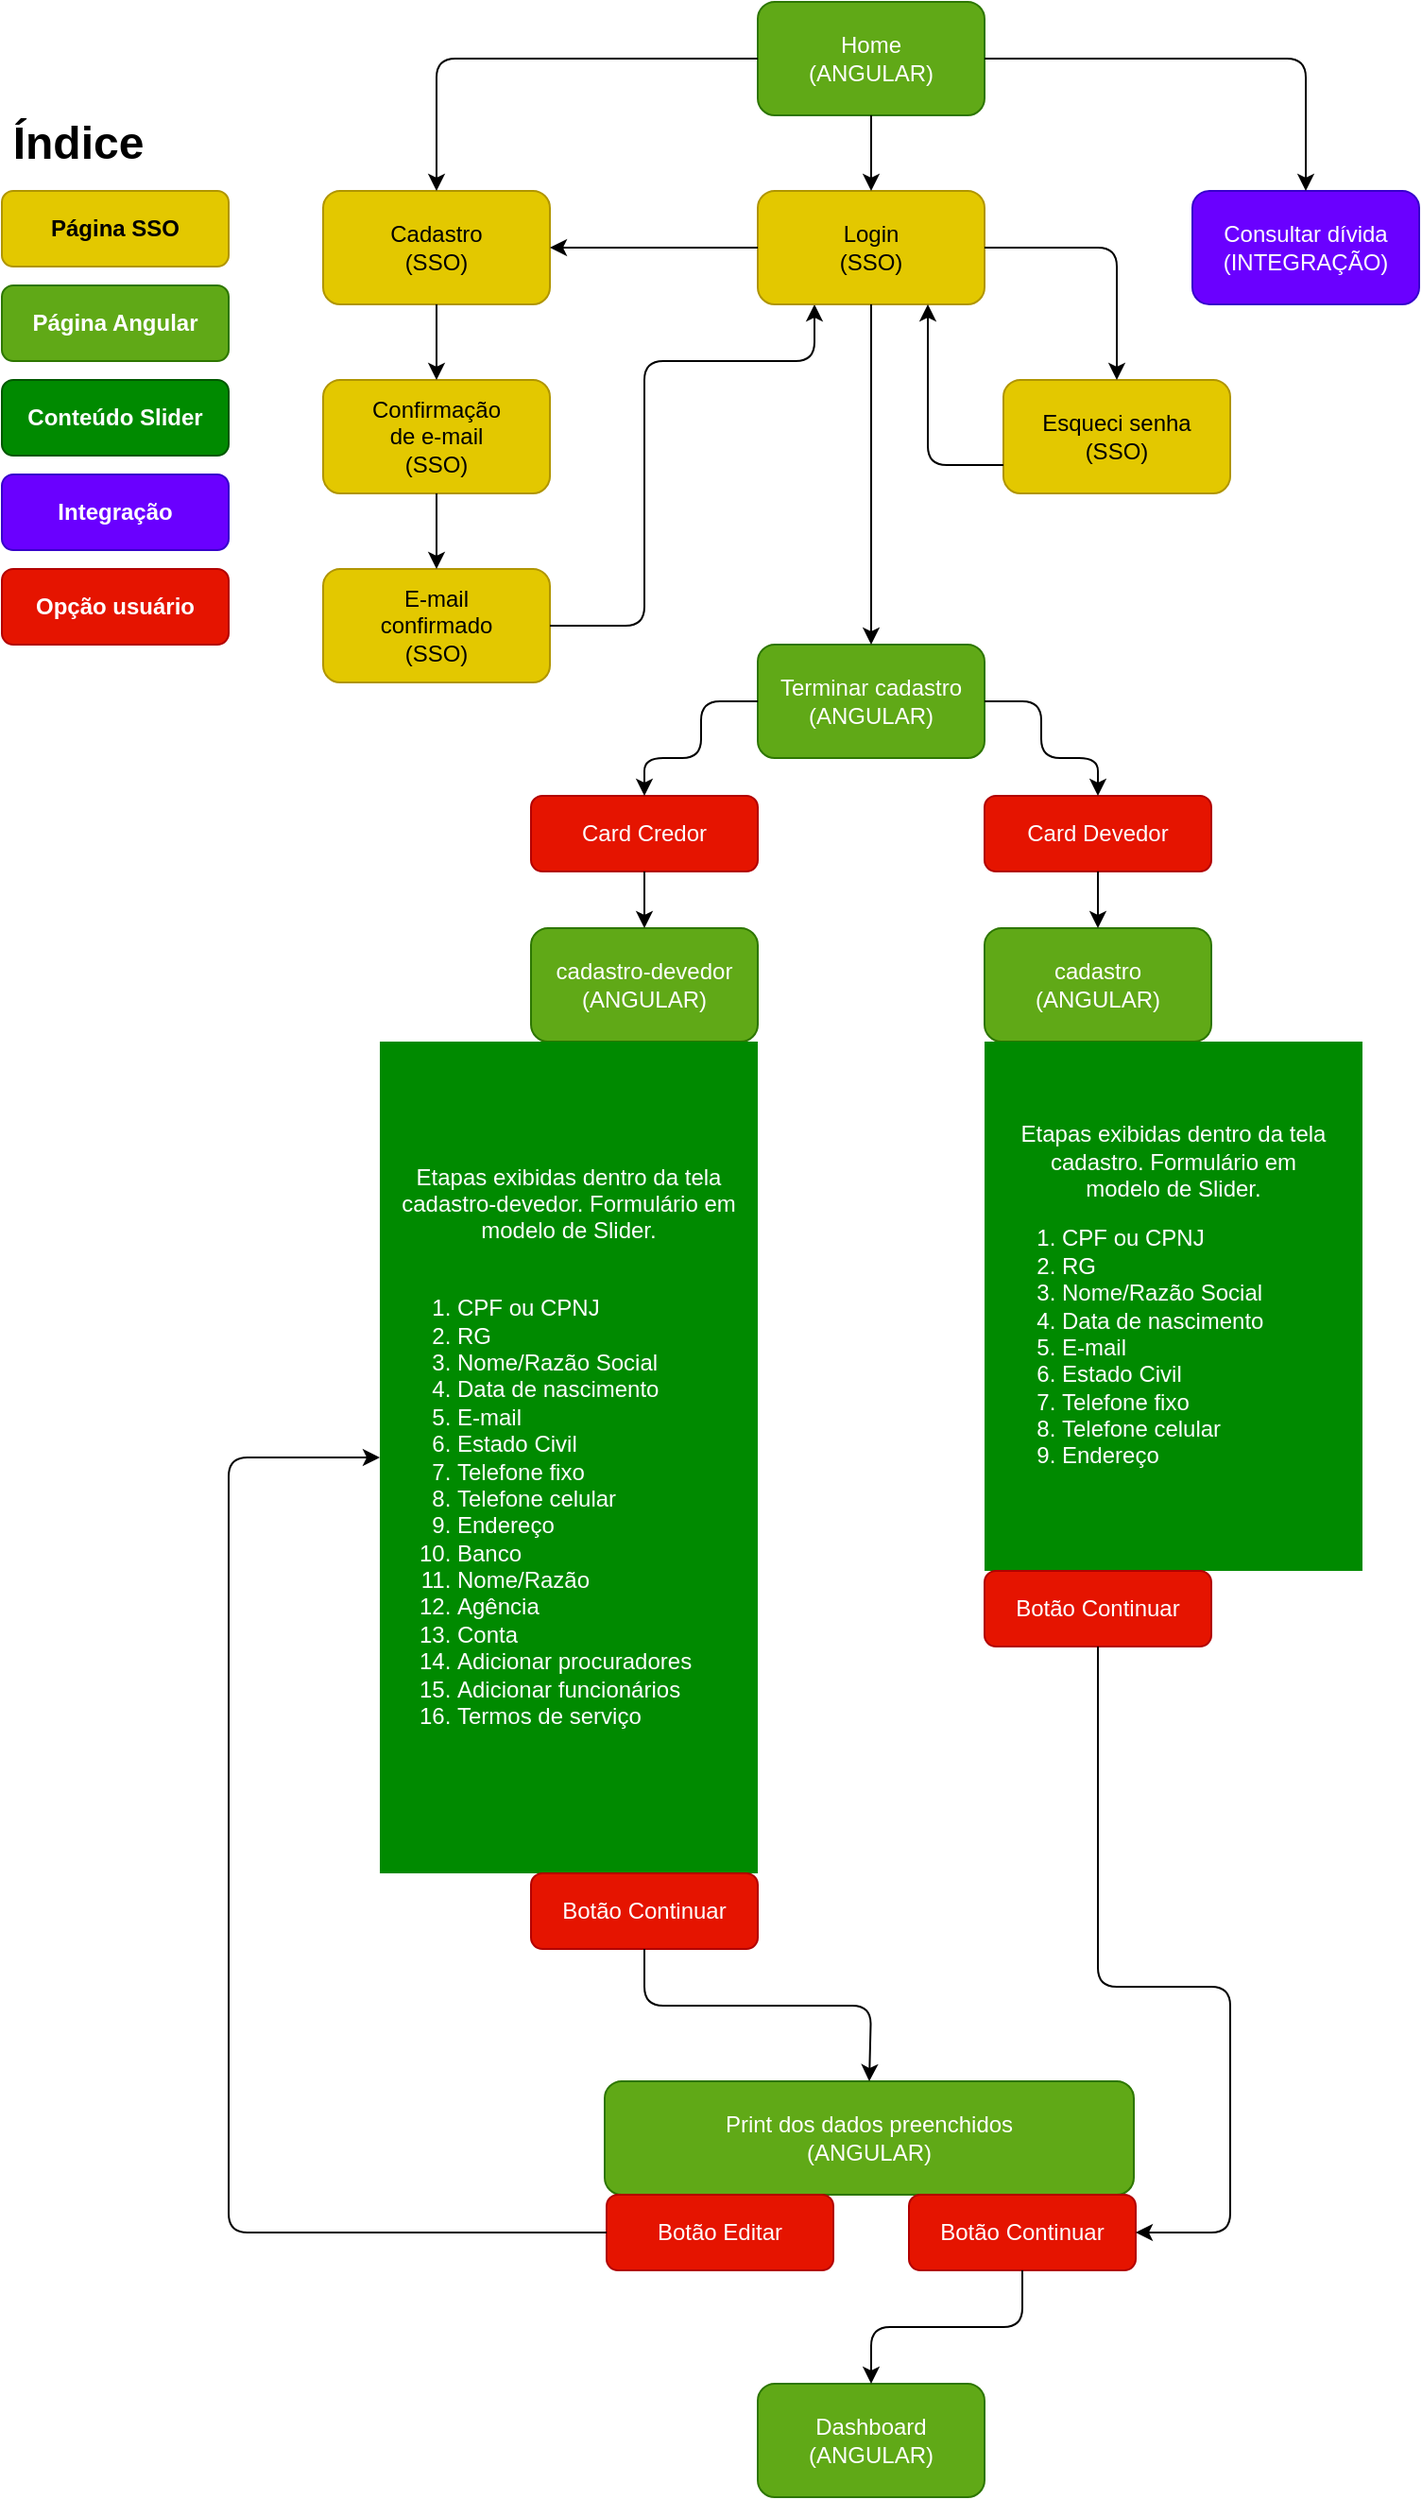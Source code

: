 <mxfile>
    <diagram id="sNV6Xu8U-iDpk_WQq7km" name="Fluxo inicial">
        <mxGraphModel dx="1074" dy="518" grid="1" gridSize="10" guides="1" tooltips="1" connect="1" arrows="1" fold="1" page="1" pageScale="1" pageWidth="827" pageHeight="1169" math="0" shadow="0">
            <root>
                <mxCell id="0"/>
                <mxCell id="1" parent="0"/>
                <mxCell id="2" value="Home&lt;br&gt;(ANGULAR)" style="rounded=1;whiteSpace=wrap;html=1;fillColor=#60a917;strokeColor=#2D7600;fontColor=#ffffff;" parent="1" vertex="1">
                    <mxGeometry x="441" y="20" width="120" height="60" as="geometry"/>
                </mxCell>
                <mxCell id="4" value="Cadastro&lt;br&gt;(SSO)" style="rounded=1;whiteSpace=wrap;html=1;fillColor=#e3c800;strokeColor=#B09500;fontColor=#000000;" parent="1" vertex="1">
                    <mxGeometry x="211" y="120" width="120" height="60" as="geometry"/>
                </mxCell>
                <mxCell id="7" value="Confirmação&lt;br&gt;de e-mail&lt;br&gt;(SSO)" style="rounded=1;whiteSpace=wrap;html=1;fillColor=#e3c800;strokeColor=#B09500;fontColor=#000000;" parent="1" vertex="1">
                    <mxGeometry x="211" y="220" width="120" height="60" as="geometry"/>
                </mxCell>
                <mxCell id="8" value="E-mail&lt;br&gt;confirmado&lt;br&gt;(SSO)" style="rounded=1;whiteSpace=wrap;html=1;fillColor=#e3c800;strokeColor=#B09500;fontColor=#000000;" parent="1" vertex="1">
                    <mxGeometry x="211" y="320" width="120" height="60" as="geometry"/>
                </mxCell>
                <mxCell id="10" value="" style="endArrow=classic;html=1;entryX=0.25;entryY=1;entryDx=0;entryDy=0;exitX=1;exitY=0.5;exitDx=0;exitDy=0;" parent="1" source="8" target="11" edge="1">
                    <mxGeometry width="50" height="50" relative="1" as="geometry">
                        <mxPoint x="251" y="520" as="sourcePoint"/>
                        <mxPoint x="571" y="350" as="targetPoint"/>
                        <Array as="points">
                            <mxPoint x="381" y="350"/>
                            <mxPoint x="381" y="210"/>
                            <mxPoint x="471" y="210"/>
                        </Array>
                    </mxGeometry>
                </mxCell>
                <mxCell id="11" value="Login&lt;br&gt;(SSO)" style="rounded=1;whiteSpace=wrap;html=1;fillColor=#e3c800;strokeColor=#B09500;fontColor=#000000;" parent="1" vertex="1">
                    <mxGeometry x="441" y="120" width="120" height="60" as="geometry"/>
                </mxCell>
                <mxCell id="13" value="" style="endArrow=classic;html=1;exitX=0.5;exitY=1;exitDx=0;exitDy=0;" parent="1" source="2" target="11" edge="1">
                    <mxGeometry width="50" height="50" relative="1" as="geometry">
                        <mxPoint x="261" y="530" as="sourcePoint"/>
                        <mxPoint x="551" y="410" as="targetPoint"/>
                    </mxGeometry>
                </mxCell>
                <mxCell id="14" value="" style="endArrow=classic;html=1;exitX=0;exitY=0.5;exitDx=0;exitDy=0;" parent="1" source="2" edge="1">
                    <mxGeometry width="50" height="50" relative="1" as="geometry">
                        <mxPoint x="421" y="440" as="sourcePoint"/>
                        <mxPoint x="271" y="120" as="targetPoint"/>
                        <Array as="points">
                            <mxPoint x="271" y="50"/>
                        </Array>
                    </mxGeometry>
                </mxCell>
                <mxCell id="16" value="Terminar cadastro&lt;br&gt;(ANGULAR)" style="rounded=1;whiteSpace=wrap;html=1;fillColor=#60a917;strokeColor=#2D7600;fontColor=#ffffff;" parent="1" vertex="1">
                    <mxGeometry x="441" y="360" width="120" height="60" as="geometry"/>
                </mxCell>
                <mxCell id="17" value="" style="endArrow=classic;html=1;exitX=0.5;exitY=1;exitDx=0;exitDy=0;entryX=0.5;entryY=0;entryDx=0;entryDy=0;" parent="1" source="11" target="16" edge="1">
                    <mxGeometry width="50" height="50" relative="1" as="geometry">
                        <mxPoint x="491" y="560" as="sourcePoint"/>
                        <mxPoint x="541" y="510" as="targetPoint"/>
                    </mxGeometry>
                </mxCell>
                <mxCell id="18" value="" style="endArrow=classic;html=1;entryX=0.5;entryY=0;entryDx=0;entryDy=0;exitX=0.5;exitY=1;exitDx=0;exitDy=0;" parent="1" source="4" target="7" edge="1">
                    <mxGeometry width="50" height="50" relative="1" as="geometry">
                        <mxPoint x="141" y="380.0" as="sourcePoint"/>
                        <mxPoint x="281" y="490" as="targetPoint"/>
                    </mxGeometry>
                </mxCell>
                <mxCell id="19" value="" style="endArrow=classic;html=1;exitX=0.5;exitY=1;exitDx=0;exitDy=0;entryX=0.5;entryY=0;entryDx=0;entryDy=0;" parent="1" source="7" target="8" edge="1">
                    <mxGeometry width="50" height="50" relative="1" as="geometry">
                        <mxPoint x="231" y="540" as="sourcePoint"/>
                        <mxPoint x="281" y="490" as="targetPoint"/>
                    </mxGeometry>
                </mxCell>
                <mxCell id="20" value="Esqueci senha&lt;br&gt;(SSO)" style="rounded=1;whiteSpace=wrap;html=1;fillColor=#e3c800;strokeColor=#B09500;fontColor=#000000;" parent="1" vertex="1">
                    <mxGeometry x="571" y="220" width="120" height="60" as="geometry"/>
                </mxCell>
                <mxCell id="21" value="" style="endArrow=classic;html=1;entryX=0.5;entryY=0;entryDx=0;entryDy=0;exitX=1;exitY=0.5;exitDx=0;exitDy=0;" parent="1" source="11" target="20" edge="1">
                    <mxGeometry width="50" height="50" relative="1" as="geometry">
                        <mxPoint x="571" y="200" as="sourcePoint"/>
                        <mxPoint x="591" y="380" as="targetPoint"/>
                        <Array as="points">
                            <mxPoint x="631" y="150"/>
                        </Array>
                    </mxGeometry>
                </mxCell>
                <mxCell id="23" value="" style="endArrow=classic;html=1;exitX=0;exitY=0.75;exitDx=0;exitDy=0;entryX=0.75;entryY=1;entryDx=0;entryDy=0;" parent="1" source="20" target="11" edge="1">
                    <mxGeometry width="50" height="50" relative="1" as="geometry">
                        <mxPoint x="671" y="240" as="sourcePoint"/>
                        <mxPoint x="611" y="180" as="targetPoint"/>
                        <Array as="points">
                            <mxPoint x="531" y="265"/>
                        </Array>
                    </mxGeometry>
                </mxCell>
                <mxCell id="24" value="" style="endArrow=classic;html=1;entryX=1;entryY=0.5;entryDx=0;entryDy=0;" parent="1" source="11" target="4" edge="1">
                    <mxGeometry width="50" height="50" relative="1" as="geometry">
                        <mxPoint x="531" y="240" as="sourcePoint"/>
                        <mxPoint x="551" y="240" as="targetPoint"/>
                    </mxGeometry>
                </mxCell>
                <mxCell id="25" value="Consultar dívida&lt;br&gt;(INTEGRAÇÃO)" style="rounded=1;whiteSpace=wrap;html=1;fillColor=#6a00ff;strokeColor=#3700CC;fontColor=#ffffff;" parent="1" vertex="1">
                    <mxGeometry x="671" y="120" width="120" height="60" as="geometry"/>
                </mxCell>
                <mxCell id="26" value="" style="endArrow=classic;html=1;exitX=1;exitY=0.5;exitDx=0;exitDy=0;entryX=0.5;entryY=0;entryDx=0;entryDy=0;" parent="1" source="2" target="25" edge="1">
                    <mxGeometry width="50" height="50" relative="1" as="geometry">
                        <mxPoint x="530.52" y="100.005" as="sourcePoint"/>
                        <mxPoint x="731" y="120" as="targetPoint"/>
                        <Array as="points">
                            <mxPoint x="731" y="50"/>
                        </Array>
                    </mxGeometry>
                </mxCell>
                <mxCell id="27" value="Card Credor" style="rounded=1;whiteSpace=wrap;html=1;fillColor=#e51400;strokeColor=#B20000;fontColor=#ffffff;" parent="1" vertex="1">
                    <mxGeometry x="321" y="440" width="120" height="40" as="geometry"/>
                </mxCell>
                <mxCell id="28" value="Card Devedor" style="rounded=1;whiteSpace=wrap;html=1;fillColor=#e51400;strokeColor=#B20000;fontColor=#ffffff;" parent="1" vertex="1">
                    <mxGeometry x="561" y="440" width="120" height="40" as="geometry"/>
                </mxCell>
                <mxCell id="29" value="cadastro-devedor&lt;br&gt;(ANGULAR)" style="rounded=1;whiteSpace=wrap;html=1;fillColor=#60a917;fontColor=#ffffff;strokeColor=#2D7600;" parent="1" vertex="1">
                    <mxGeometry x="321" y="510" width="120" height="60" as="geometry"/>
                </mxCell>
                <mxCell id="30" value="cadastro&lt;br&gt;(ANGULAR)" style="rounded=1;whiteSpace=wrap;html=1;fillColor=#60a917;fontColor=#ffffff;strokeColor=#2D7600;" parent="1" vertex="1">
                    <mxGeometry x="561" y="510" width="120" height="60" as="geometry"/>
                </mxCell>
                <mxCell id="31" value="" style="endArrow=classic;html=1;exitX=0.5;exitY=1;exitDx=0;exitDy=0;entryX=0.5;entryY=0;entryDx=0;entryDy=0;" parent="1" source="27" target="29" edge="1">
                    <mxGeometry width="50" height="50" relative="1" as="geometry">
                        <mxPoint x="380.5" y="530" as="sourcePoint"/>
                        <mxPoint x="380.5" y="670" as="targetPoint"/>
                    </mxGeometry>
                </mxCell>
                <mxCell id="32" value="" style="endArrow=classic;html=1;exitX=0.5;exitY=1;exitDx=0;exitDy=0;entryX=0.5;entryY=0;entryDx=0;entryDy=0;" parent="1" source="28" target="30" edge="1">
                    <mxGeometry width="50" height="50" relative="1" as="geometry">
                        <mxPoint x="621" y="520" as="sourcePoint"/>
                        <mxPoint x="631" y="530" as="targetPoint"/>
                    </mxGeometry>
                </mxCell>
                <mxCell id="33" value="" style="endArrow=classic;html=1;entryX=0.5;entryY=0;entryDx=0;entryDy=0;exitX=0;exitY=0.5;exitDx=0;exitDy=0;" parent="1" source="16" target="27" edge="1">
                    <mxGeometry width="50" height="50" relative="1" as="geometry">
                        <mxPoint x="421" y="419" as="sourcePoint"/>
                        <mxPoint x="311" y="419" as="targetPoint"/>
                        <Array as="points">
                            <mxPoint x="411" y="390"/>
                            <mxPoint x="411" y="420"/>
                            <mxPoint x="381" y="420"/>
                        </Array>
                    </mxGeometry>
                </mxCell>
                <mxCell id="34" value="" style="endArrow=classic;html=1;exitX=1;exitY=0.5;exitDx=0;exitDy=0;entryX=0.5;entryY=0;entryDx=0;entryDy=0;" parent="1" source="16" target="28" edge="1">
                    <mxGeometry width="50" height="50" relative="1" as="geometry">
                        <mxPoint x="681" y="390" as="sourcePoint"/>
                        <mxPoint x="631" y="440" as="targetPoint"/>
                        <Array as="points">
                            <mxPoint x="591" y="390"/>
                            <mxPoint x="591" y="420"/>
                            <mxPoint x="621" y="420"/>
                        </Array>
                    </mxGeometry>
                </mxCell>
                <mxCell id="35" value="Etapas exibidas dentro da tela cadastro-devedor. Formulário em modelo de Slider.&lt;br&gt;&lt;br&gt;&lt;ol&gt;&lt;li style=&quot;text-align: left&quot;&gt;CPF ou CPNJ&lt;/li&gt;&lt;li style=&quot;text-align: left&quot;&gt;RG&lt;/li&gt;&lt;li style=&quot;text-align: left&quot;&gt;Nome/Razão Social&lt;/li&gt;&lt;li style=&quot;text-align: left&quot;&gt;Data de nascimento&lt;/li&gt;&lt;li style=&quot;text-align: left&quot;&gt;E-mail&lt;/li&gt;&lt;li style=&quot;text-align: left&quot;&gt;Estado Civil&lt;/li&gt;&lt;li style=&quot;text-align: left&quot;&gt;Telefone fixo&lt;/li&gt;&lt;li style=&quot;text-align: left&quot;&gt;Telefone celular&lt;/li&gt;&lt;li style=&quot;text-align: left&quot;&gt;Endereço&lt;br&gt;&lt;/li&gt;&lt;li style=&quot;text-align: left&quot;&gt;Banco&lt;/li&gt;&lt;li style=&quot;text-align: left&quot;&gt;Nome/Razão&lt;/li&gt;&lt;li style=&quot;text-align: left&quot;&gt;Agência&lt;/li&gt;&lt;li style=&quot;text-align: left&quot;&gt;Conta&lt;/li&gt;&lt;li style=&quot;text-align: left&quot;&gt;Adicionar procuradores&lt;/li&gt;&lt;li style=&quot;text-align: left&quot;&gt;Adicionar funcionários&lt;/li&gt;&lt;li style=&quot;text-align: left&quot;&gt;Termos de serviço&lt;/li&gt;&lt;/ol&gt;" style="rounded=0;whiteSpace=wrap;html=1;fillColor=#008a00;fontColor=#ffffff;strokeColor=none;" parent="1" vertex="1">
                    <mxGeometry x="241" y="570" width="200" height="440" as="geometry"/>
                </mxCell>
                <mxCell id="36" value="Botão Continuar" style="rounded=1;whiteSpace=wrap;html=1;fillColor=#e51400;strokeColor=#B20000;fontColor=#ffffff;" parent="1" vertex="1">
                    <mxGeometry x="321" y="1010" width="120" height="40" as="geometry"/>
                </mxCell>
                <mxCell id="37" value="Print dos dados preenchidos&lt;br&gt;(ANGULAR)" style="rounded=1;whiteSpace=wrap;html=1;fillColor=#60a917;strokeColor=#2D7600;fontColor=#ffffff;" parent="1" vertex="1">
                    <mxGeometry x="360" y="1120" width="280" height="60" as="geometry"/>
                </mxCell>
                <mxCell id="38" value="Botão Editar" style="rounded=1;whiteSpace=wrap;html=1;fillColor=#e51400;strokeColor=#B20000;fontColor=#ffffff;" parent="1" vertex="1">
                    <mxGeometry x="361" y="1180" width="120" height="40" as="geometry"/>
                </mxCell>
                <mxCell id="39" value="Botão Continuar" style="rounded=1;whiteSpace=wrap;html=1;fillColor=#e51400;strokeColor=#B20000;fontColor=#ffffff;" parent="1" vertex="1">
                    <mxGeometry x="521" y="1180" width="120" height="40" as="geometry"/>
                </mxCell>
                <mxCell id="40" value="Dashboard&lt;br&gt;(ANGULAR)" style="rounded=1;whiteSpace=wrap;html=1;fillColor=#60a917;strokeColor=#2D7600;fontColor=#ffffff;" parent="1" vertex="1">
                    <mxGeometry x="441" y="1280" width="120" height="60" as="geometry"/>
                </mxCell>
                <mxCell id="41" value="" style="endArrow=classic;html=1;entryX=0;entryY=0.5;entryDx=0;entryDy=0;exitX=0;exitY=0.5;exitDx=0;exitDy=0;" parent="1" source="38" target="35" edge="1">
                    <mxGeometry width="50" height="50" relative="1" as="geometry">
                        <mxPoint x="161" y="1060" as="sourcePoint"/>
                        <mxPoint x="171.0" y="700" as="targetPoint"/>
                        <Array as="points">
                            <mxPoint x="161" y="1200"/>
                            <mxPoint x="161" y="790"/>
                        </Array>
                    </mxGeometry>
                </mxCell>
                <mxCell id="44" value="Etapas exibidas dentro da tela cadastro. Formulário em&lt;br&gt;modelo de Slider.&lt;br&gt;&lt;ol&gt;&lt;li style=&quot;text-align: left&quot;&gt;CPF ou CPNJ&lt;/li&gt;&lt;li style=&quot;text-align: left&quot;&gt;RG&lt;/li&gt;&lt;li style=&quot;text-align: left&quot;&gt;Nome/Razão Social&lt;/li&gt;&lt;li style=&quot;text-align: left&quot;&gt;Data de nascimento&lt;/li&gt;&lt;li style=&quot;text-align: left&quot;&gt;E-mail&lt;/li&gt;&lt;li style=&quot;text-align: left&quot;&gt;Estado Civil&lt;/li&gt;&lt;li style=&quot;text-align: left&quot;&gt;Telefone fixo&lt;/li&gt;&lt;li style=&quot;text-align: left&quot;&gt;Telefone celular&lt;/li&gt;&lt;li style=&quot;text-align: left&quot;&gt;Endereço&lt;/li&gt;&lt;/ol&gt;" style="rounded=0;whiteSpace=wrap;html=1;fillColor=#008a00;fontColor=#ffffff;strokeColor=none;" parent="1" vertex="1">
                    <mxGeometry x="561" y="570" width="200" height="280" as="geometry"/>
                </mxCell>
                <mxCell id="45" value="" style="endArrow=classic;html=1;exitX=0.5;exitY=1;exitDx=0;exitDy=0;entryX=0.5;entryY=0;entryDx=0;entryDy=0;" parent="1" source="36" target="37" edge="1">
                    <mxGeometry width="50" height="50" relative="1" as="geometry">
                        <mxPoint x="380.76" y="1060" as="sourcePoint"/>
                        <mxPoint x="391" y="1080" as="targetPoint"/>
                        <Array as="points">
                            <mxPoint x="381" y="1080"/>
                            <mxPoint x="501" y="1080"/>
                        </Array>
                    </mxGeometry>
                </mxCell>
                <mxCell id="46" value="Botão Continuar" style="rounded=1;whiteSpace=wrap;html=1;fillColor=#e51400;strokeColor=#B20000;fontColor=#ffffff;" parent="1" vertex="1">
                    <mxGeometry x="561" y="850" width="120" height="40" as="geometry"/>
                </mxCell>
                <mxCell id="47" value="" style="endArrow=classic;html=1;entryX=1;entryY=0.5;entryDx=0;entryDy=0;exitX=0.5;exitY=1;exitDx=0;exitDy=0;" parent="1" source="46" target="39" edge="1">
                    <mxGeometry width="50" height="50" relative="1" as="geometry">
                        <mxPoint x="671" y="1325" as="sourcePoint"/>
                        <mxPoint x="671" y="1050" as="targetPoint"/>
                        <Array as="points">
                            <mxPoint x="621" y="1070"/>
                            <mxPoint x="691" y="1070"/>
                            <mxPoint x="691" y="1200"/>
                        </Array>
                    </mxGeometry>
                </mxCell>
                <mxCell id="48" value="" style="endArrow=classic;html=1;exitX=0.5;exitY=1;exitDx=0;exitDy=0;entryX=0.5;entryY=0;entryDx=0;entryDy=0;" parent="1" source="39" target="40" edge="1">
                    <mxGeometry width="50" height="50" relative="1" as="geometry">
                        <mxPoint x="580.8" y="1030" as="sourcePoint"/>
                        <mxPoint x="580.8" y="1060" as="targetPoint"/>
                        <Array as="points">
                            <mxPoint x="581" y="1250"/>
                            <mxPoint x="501" y="1250"/>
                        </Array>
                    </mxGeometry>
                </mxCell>
                <mxCell id="49" value="&lt;b&gt;Página SSO&lt;/b&gt;" style="rounded=1;whiteSpace=wrap;html=1;fillColor=#e3c800;strokeColor=#B09500;fontColor=#000000;" parent="1" vertex="1">
                    <mxGeometry x="41" y="120" width="120" height="40" as="geometry"/>
                </mxCell>
                <mxCell id="50" value="&lt;b&gt;Página Angular&lt;/b&gt;" style="rounded=1;whiteSpace=wrap;html=1;fillColor=#60a917;strokeColor=#2D7600;fontColor=#ffffff;" parent="1" vertex="1">
                    <mxGeometry x="41" y="170" width="120" height="40" as="geometry"/>
                </mxCell>
                <mxCell id="51" value="&lt;b&gt;Integração&lt;/b&gt;" style="rounded=1;whiteSpace=wrap;html=1;fillColor=#6a00ff;strokeColor=#3700CC;fontColor=#ffffff;" parent="1" vertex="1">
                    <mxGeometry x="41" y="270" width="120" height="40" as="geometry"/>
                </mxCell>
                <mxCell id="52" value="&lt;b&gt;Opção usuário&lt;/b&gt;" style="rounded=1;whiteSpace=wrap;html=1;fillColor=#e51400;strokeColor=#B20000;fontColor=#ffffff;" parent="1" vertex="1">
                    <mxGeometry x="41" y="320" width="120" height="40" as="geometry"/>
                </mxCell>
                <mxCell id="53" value="&lt;b style=&quot;font-size: 24px;&quot;&gt;Índice&lt;/b&gt;" style="text;html=1;align=center;verticalAlign=middle;resizable=0;points=[];autosize=1;strokeColor=none;fontSize=24;" parent="1" vertex="1">
                    <mxGeometry x="41" y="80" width="80" height="30" as="geometry"/>
                </mxCell>
                <mxCell id="54" value="&lt;b&gt;Conteúdo Slider&lt;/b&gt;" style="rounded=1;whiteSpace=wrap;html=1;fillColor=#008a00;strokeColor=#005700;fontColor=#ffffff;" parent="1" vertex="1">
                    <mxGeometry x="41" y="220" width="120" height="40" as="geometry"/>
                </mxCell>
            </root>
        </mxGraphModel>
    </diagram>
    <diagram id="yCUE-sluDngQxomW5ffB" name="Layout Cadastro de dívida">
        <mxGraphModel dx="782" dy="357" grid="1" gridSize="10" guides="1" tooltips="1" connect="1" arrows="1" fold="1" page="1" pageScale="1" pageWidth="827" pageHeight="1169" math="0" shadow="0">
            <root>
                <mxCell id="kk5aFR54gfi8LXlrykcE-0"/>
                <mxCell id="kk5aFR54gfi8LXlrykcE-1" parent="kk5aFR54gfi8LXlrykcE-0"/>
                <mxCell id="kk5aFR54gfi8LXlrykcE-2" value="" style="rounded=0;whiteSpace=wrap;html=1;fillColor=#0050ef;strokeColor=#001DBC;fontColor=#ffffff;" parent="kk5aFR54gfi8LXlrykcE-1" vertex="1">
                    <mxGeometry x="140" y="390" width="480" height="290" as="geometry"/>
                </mxCell>
                <mxCell id="kk5aFR54gfi8LXlrykcE-3" value="" style="rounded=0;whiteSpace=wrap;html=1;fillColor=#60a917;strokeColor=#2D7600;fontColor=#ffffff;" parent="kk5aFR54gfi8LXlrykcE-1" vertex="1">
                    <mxGeometry x="240" y="440" width="80" height="40" as="geometry"/>
                </mxCell>
                <mxCell id="kk5aFR54gfi8LXlrykcE-4" value="" style="rounded=0;whiteSpace=wrap;html=1;fillColor=#fad7ac;strokeColor=#b46504;" parent="kk5aFR54gfi8LXlrykcE-1" vertex="1">
                    <mxGeometry x="240" y="490" width="80" height="40" as="geometry"/>
                </mxCell>
                <mxCell id="kk5aFR54gfi8LXlrykcE-5" value="" style="rounded=0;whiteSpace=wrap;html=1;fillColor=#fad7ac;strokeColor=#b46504;" parent="kk5aFR54gfi8LXlrykcE-1" vertex="1">
                    <mxGeometry x="240" y="540" width="80" height="40" as="geometry"/>
                </mxCell>
                <mxCell id="kk5aFR54gfi8LXlrykcE-6" value="" style="rounded=0;whiteSpace=wrap;html=1;fillColor=#fad7ac;strokeColor=#b46504;" parent="kk5aFR54gfi8LXlrykcE-1" vertex="1">
                    <mxGeometry x="240" y="590" width="80" height="40" as="geometry"/>
                </mxCell>
                <mxCell id="kk5aFR54gfi8LXlrykcE-7" value="" style="whiteSpace=wrap;html=1;aspect=fixed;fillColor=#f9f7ed;strokeColor=#36393d;" parent="kk5aFR54gfi8LXlrykcE-1" vertex="1">
                    <mxGeometry x="330" y="440" width="190" height="190" as="geometry"/>
                </mxCell>
                <mxCell id="kk5aFR54gfi8LXlrykcE-8" value="" style="rounded=0;whiteSpace=wrap;html=1;fillColor=#eeeeee;strokeColor=#36393d;" parent="kk5aFR54gfi8LXlrykcE-1" vertex="1">
                    <mxGeometry x="340" y="460" width="160" height="20" as="geometry"/>
                </mxCell>
                <mxCell id="kk5aFR54gfi8LXlrykcE-9" value="" style="rounded=0;whiteSpace=wrap;html=1;fillColor=#eeeeee;strokeColor=#36393d;" parent="kk5aFR54gfi8LXlrykcE-1" vertex="1">
                    <mxGeometry x="340" y="490" width="160" height="20" as="geometry"/>
                </mxCell>
                <mxCell id="kk5aFR54gfi8LXlrykcE-10" value="" style="rounded=0;whiteSpace=wrap;html=1;fillColor=#eeeeee;strokeColor=#36393d;" parent="kk5aFR54gfi8LXlrykcE-1" vertex="1">
                    <mxGeometry x="340" y="520" width="160" height="20" as="geometry"/>
                </mxCell>
                <mxCell id="kk5aFR54gfi8LXlrykcE-11" value="" style="rounded=0;whiteSpace=wrap;html=1;fillColor=#eeeeee;strokeColor=#36393d;" parent="kk5aFR54gfi8LXlrykcE-1" vertex="1">
                    <mxGeometry x="340" y="550" width="160" height="20" as="geometry"/>
                </mxCell>
                <mxCell id="kk5aFR54gfi8LXlrykcE-12" value="" style="rounded=0;whiteSpace=wrap;html=1;fillColor=#0050ef;strokeColor=#001DBC;fontColor=#ffffff;" parent="kk5aFR54gfi8LXlrykcE-1" vertex="1">
                    <mxGeometry x="460" y="580" width="40" height="20" as="geometry"/>
                </mxCell>
                <mxCell id="kk5aFR54gfi8LXlrykcE-13" value="" style="rounded=0;whiteSpace=wrap;html=1;fillColor=#f9f7ed;strokeColor=#36393d;" parent="kk5aFR54gfi8LXlrykcE-1" vertex="1">
                    <mxGeometry x="410" y="580" width="40" height="20" as="geometry"/>
                </mxCell>
            </root>
        </mxGraphModel>
    </diagram>
</mxfile>
